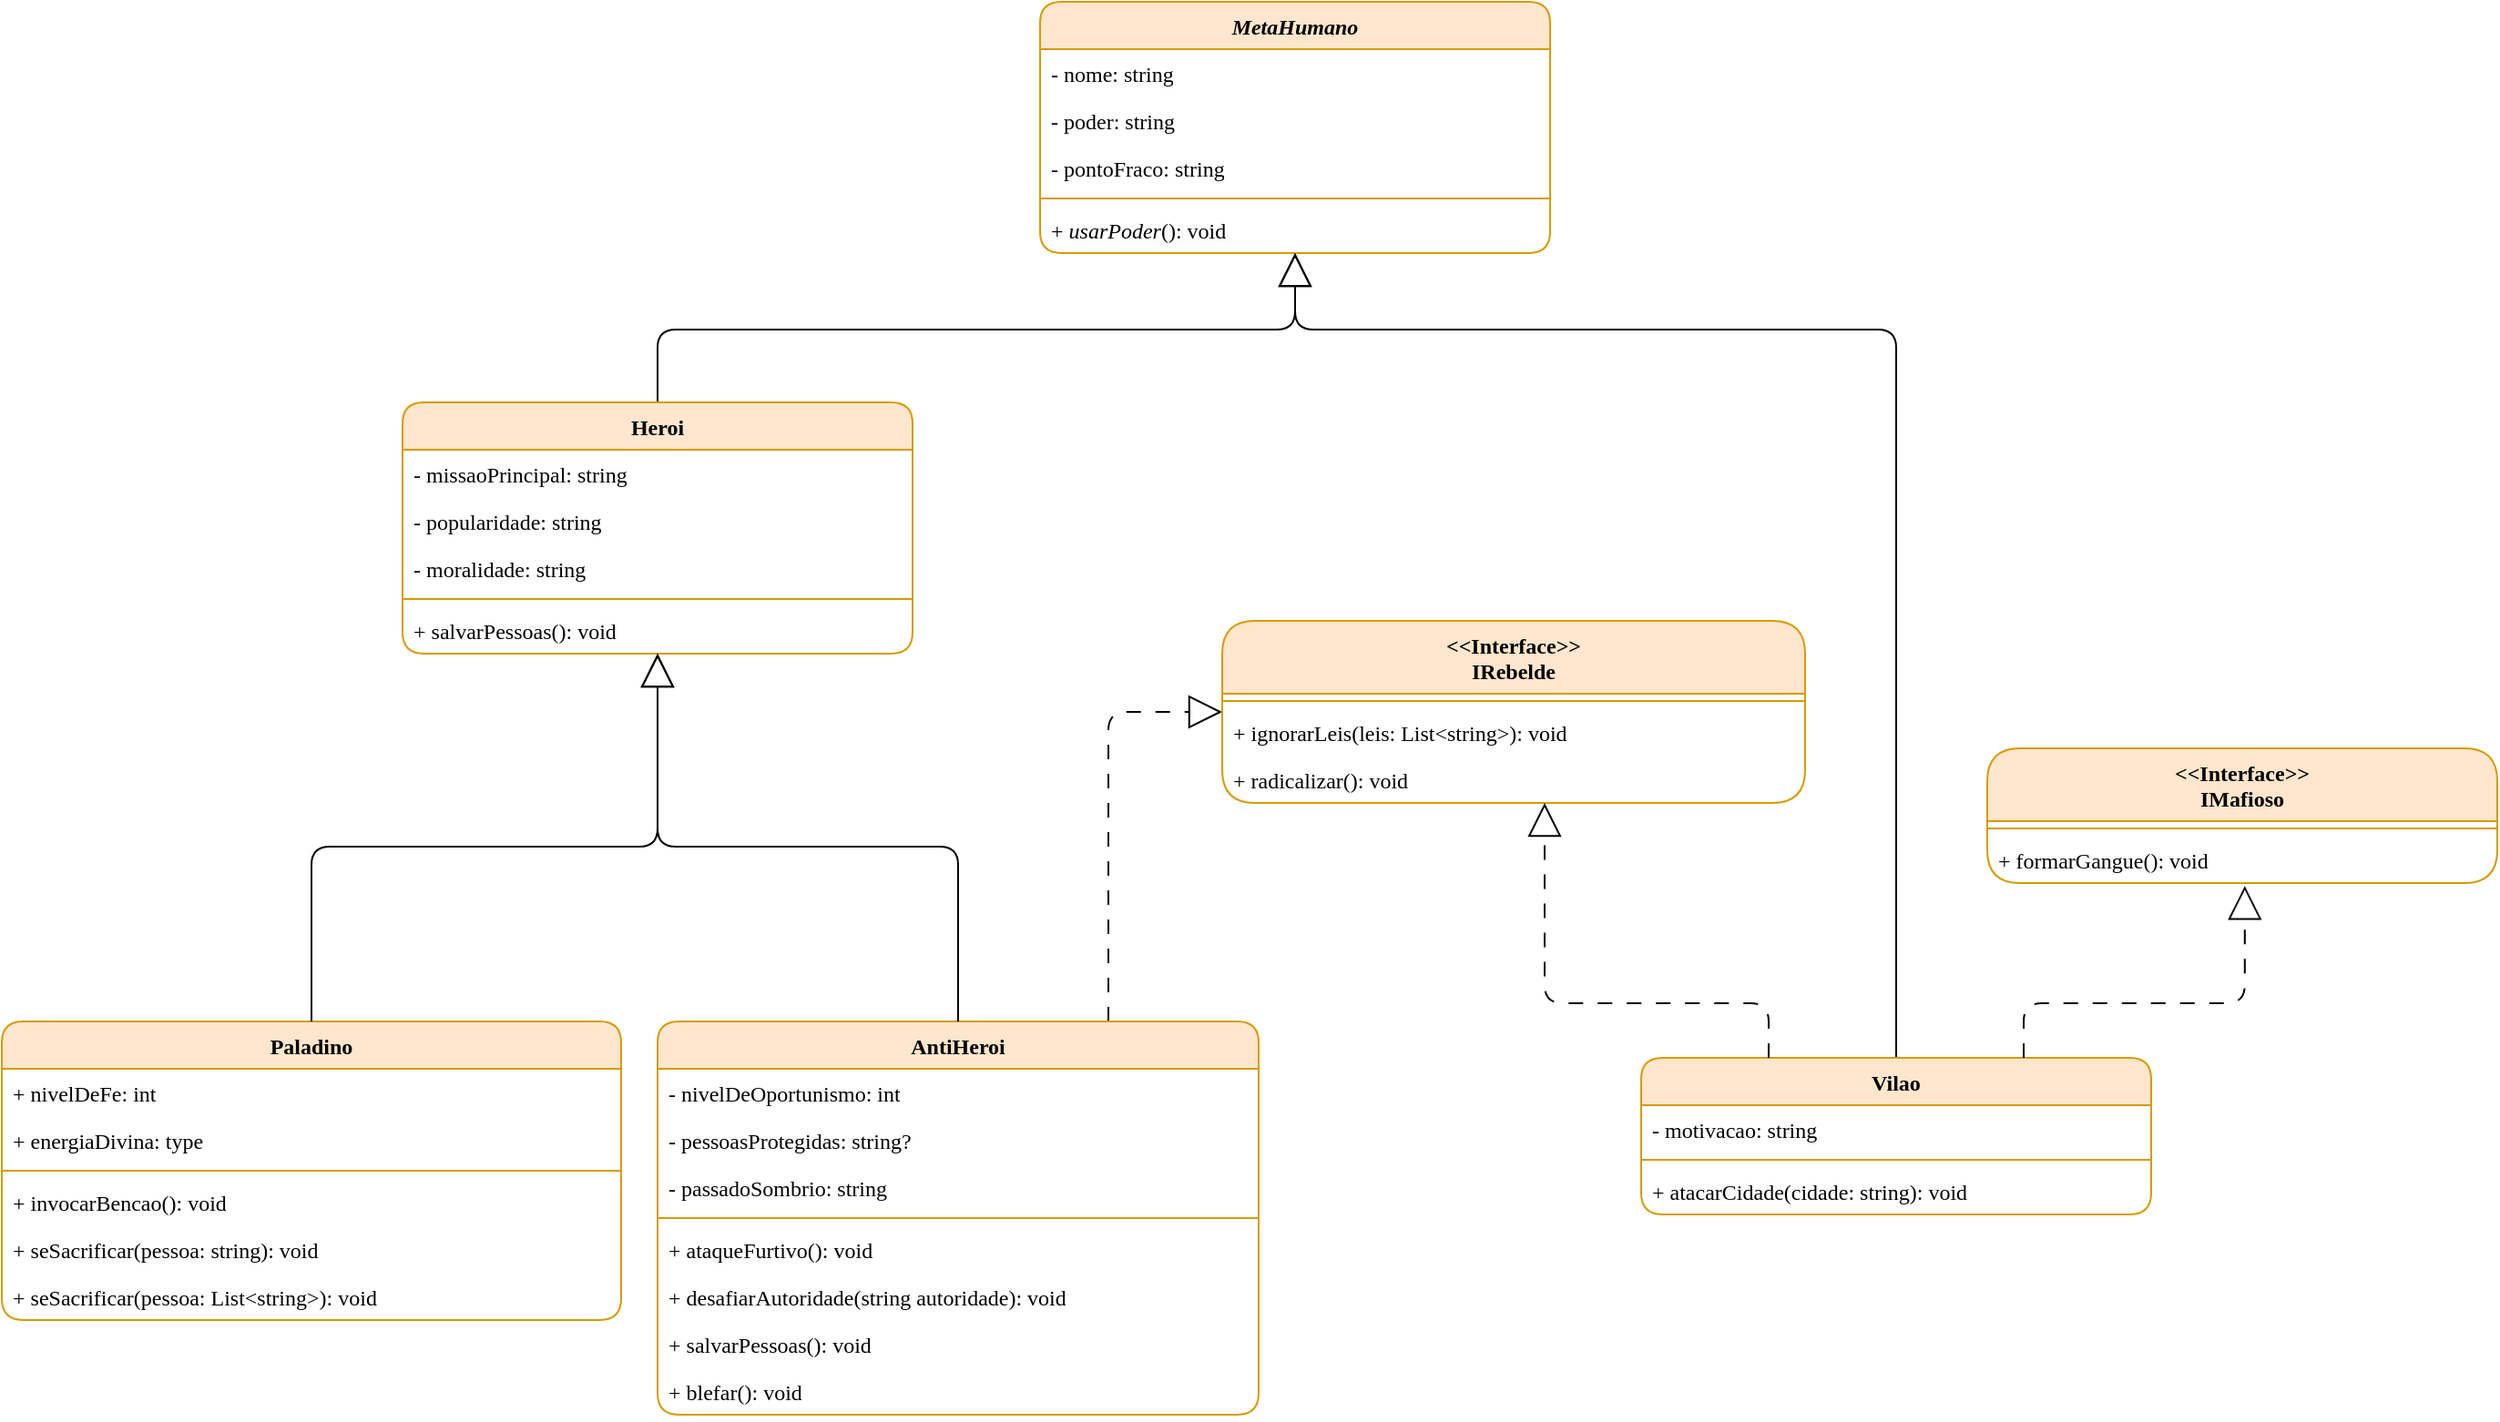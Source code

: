 <mxfile version="25.0.3">
  <diagram name="Página-1" id="rH260KhxORxKlfgi8wXn">
    <mxGraphModel dx="438" dy="766" grid="1" gridSize="10" guides="1" tooltips="1" connect="1" arrows="1" fold="1" page="1" pageScale="1" pageWidth="1654" pageHeight="1169" math="0" shadow="0">
      <root>
        <mxCell id="0" />
        <mxCell id="1" parent="0" />
        <mxCell id="AwHUCQQ7ISnnPtsqhJxW-76" value="&lt;font face=&quot;Cascadia Code&quot;&gt;&lt;i&gt;MetaHumano&lt;/i&gt;&lt;/font&gt;" style="swimlane;fontStyle=1;align=center;verticalAlign=top;childLayout=stackLayout;horizontal=1;startSize=26;horizontalStack=0;resizeParent=1;resizeParentMax=0;resizeLast=0;collapsible=1;marginBottom=0;whiteSpace=wrap;html=1;rounded=1;fillColor=#ffe6cc;strokeColor=#d79b00;" parent="1" vertex="1">
          <mxGeometry x="670" y="100" width="280" height="138" as="geometry" />
        </mxCell>
        <mxCell id="AwHUCQQ7ISnnPtsqhJxW-77" value="&lt;font face=&quot;Cascadia Code&quot;&gt;- nome: string&lt;br&gt;&lt;/font&gt;" style="text;strokeColor=none;fillColor=none;align=left;verticalAlign=top;spacingLeft=4;spacingRight=4;overflow=hidden;rotatable=0;points=[[0,0.5],[1,0.5]];portConstraint=eastwest;whiteSpace=wrap;html=1;" parent="AwHUCQQ7ISnnPtsqhJxW-76" vertex="1">
          <mxGeometry y="26" width="280" height="26" as="geometry" />
        </mxCell>
        <mxCell id="AwHUCQQ7ISnnPtsqhJxW-109" value="&lt;font face=&quot;Cascadia Code&quot;&gt;- poder: string&lt;/font&gt;" style="text;strokeColor=none;fillColor=none;align=left;verticalAlign=top;spacingLeft=4;spacingRight=4;overflow=hidden;rotatable=0;points=[[0,0.5],[1,0.5]];portConstraint=eastwest;whiteSpace=wrap;html=1;" parent="AwHUCQQ7ISnnPtsqhJxW-76" vertex="1">
          <mxGeometry y="52" width="280" height="26" as="geometry" />
        </mxCell>
        <mxCell id="AwHUCQQ7ISnnPtsqhJxW-111" value="&lt;font face=&quot;Cascadia Code&quot;&gt;- pontoFraco: string&lt;/font&gt;" style="text;strokeColor=none;fillColor=none;align=left;verticalAlign=top;spacingLeft=4;spacingRight=4;overflow=hidden;rotatable=0;points=[[0,0.5],[1,0.5]];portConstraint=eastwest;whiteSpace=wrap;html=1;" parent="AwHUCQQ7ISnnPtsqhJxW-76" vertex="1">
          <mxGeometry y="78" width="280" height="26" as="geometry" />
        </mxCell>
        <mxCell id="AwHUCQQ7ISnnPtsqhJxW-78" value="" style="line;strokeWidth=1;fillColor=none;align=left;verticalAlign=middle;spacingTop=-1;spacingLeft=3;spacingRight=3;rotatable=0;labelPosition=right;points=[];portConstraint=eastwest;strokeColor=inherit;" parent="AwHUCQQ7ISnnPtsqhJxW-76" vertex="1">
          <mxGeometry y="104" width="280" height="8" as="geometry" />
        </mxCell>
        <mxCell id="AwHUCQQ7ISnnPtsqhJxW-79" value="&lt;font face=&quot;Cascadia Code&quot;&gt;+ &lt;i&gt;usarPoder&lt;/i&gt;(): void&lt;br&gt;&lt;/font&gt;" style="text;strokeColor=none;fillColor=none;align=left;verticalAlign=top;spacingLeft=4;spacingRight=4;overflow=hidden;rotatable=0;points=[[0,0.5],[1,0.5]];portConstraint=eastwest;whiteSpace=wrap;html=1;" parent="AwHUCQQ7ISnnPtsqhJxW-76" vertex="1">
          <mxGeometry y="112" width="280" height="26" as="geometry" />
        </mxCell>
        <mxCell id="AwHUCQQ7ISnnPtsqhJxW-80" style="edgeStyle=orthogonalEdgeStyle;rounded=1;orthogonalLoop=1;jettySize=auto;html=1;endArrow=block;endFill=0;curved=0;endSize=16;exitX=0.5;exitY=0;exitDx=0;exitDy=0;" parent="1" source="AwHUCQQ7ISnnPtsqhJxW-81" target="AwHUCQQ7ISnnPtsqhJxW-76" edge="1">
          <mxGeometry relative="1" as="geometry">
            <Array as="points">
              <mxPoint x="460" y="280" />
              <mxPoint x="810" y="280" />
            </Array>
          </mxGeometry>
        </mxCell>
        <mxCell id="AwHUCQQ7ISnnPtsqhJxW-81" value="&lt;font face=&quot;Cascadia Code&quot;&gt;Heroi&lt;/font&gt;" style="swimlane;fontStyle=1;align=center;verticalAlign=top;childLayout=stackLayout;horizontal=1;startSize=26;horizontalStack=0;resizeParent=1;resizeParentMax=0;resizeLast=0;collapsible=1;marginBottom=0;whiteSpace=wrap;html=1;rounded=1;fillColor=#ffe6cc;strokeColor=#d79b00;" parent="1" vertex="1">
          <mxGeometry x="320" y="320" width="280" height="138" as="geometry" />
        </mxCell>
        <mxCell id="AwHUCQQ7ISnnPtsqhJxW-82" value="&lt;font face=&quot;Cascadia Code&quot;&gt;- missaoPrincipal: string&lt;/font&gt;" style="text;strokeColor=none;fillColor=none;align=left;verticalAlign=top;spacingLeft=4;spacingRight=4;overflow=hidden;rotatable=0;points=[[0,0.5],[1,0.5]];portConstraint=eastwest;whiteSpace=wrap;html=1;" parent="AwHUCQQ7ISnnPtsqhJxW-81" vertex="1">
          <mxGeometry y="26" width="280" height="26" as="geometry" />
        </mxCell>
        <mxCell id="AwHUCQQ7ISnnPtsqhJxW-112" value="&lt;font face=&quot;Cascadia Code&quot;&gt;- popularidade: string&lt;/font&gt;" style="text;strokeColor=none;fillColor=none;align=left;verticalAlign=top;spacingLeft=4;spacingRight=4;overflow=hidden;rotatable=0;points=[[0,0.5],[1,0.5]];portConstraint=eastwest;whiteSpace=wrap;html=1;" parent="AwHUCQQ7ISnnPtsqhJxW-81" vertex="1">
          <mxGeometry y="52" width="280" height="26" as="geometry" />
        </mxCell>
        <mxCell id="AwHUCQQ7ISnnPtsqhJxW-113" value="&lt;font face=&quot;Cascadia Code&quot;&gt;-&amp;nbsp;&lt;/font&gt;&lt;font face=&quot;Cascadia Code&quot;&gt;moralidade&lt;/font&gt;&lt;font face=&quot;Cascadia Code&quot;&gt;: string&lt;/font&gt;" style="text;strokeColor=none;fillColor=none;align=left;verticalAlign=top;spacingLeft=4;spacingRight=4;overflow=hidden;rotatable=0;points=[[0,0.5],[1,0.5]];portConstraint=eastwest;whiteSpace=wrap;html=1;" parent="AwHUCQQ7ISnnPtsqhJxW-81" vertex="1">
          <mxGeometry y="78" width="280" height="26" as="geometry" />
        </mxCell>
        <mxCell id="AwHUCQQ7ISnnPtsqhJxW-83" value="" style="line;strokeWidth=1;fillColor=none;align=left;verticalAlign=middle;spacingTop=-1;spacingLeft=3;spacingRight=3;rotatable=0;labelPosition=right;points=[];portConstraint=eastwest;strokeColor=inherit;" parent="AwHUCQQ7ISnnPtsqhJxW-81" vertex="1">
          <mxGeometry y="104" width="280" height="8" as="geometry" />
        </mxCell>
        <mxCell id="AwHUCQQ7ISnnPtsqhJxW-84" value="&lt;font face=&quot;Cascadia Code&quot;&gt;+ salvarPessoas(): void&lt;br&gt;&lt;/font&gt;" style="text;strokeColor=none;fillColor=none;align=left;verticalAlign=top;spacingLeft=4;spacingRight=4;overflow=hidden;rotatable=0;points=[[0,0.5],[1,0.5]];portConstraint=eastwest;whiteSpace=wrap;html=1;" parent="AwHUCQQ7ISnnPtsqhJxW-81" vertex="1">
          <mxGeometry y="112" width="280" height="26" as="geometry" />
        </mxCell>
        <mxCell id="AwHUCQQ7ISnnPtsqhJxW-85" style="edgeStyle=orthogonalEdgeStyle;rounded=1;orthogonalLoop=1;jettySize=auto;html=1;endArrow=block;endFill=0;endSize=16;curved=0;exitX=0.5;exitY=0;exitDx=0;exitDy=0;" parent="1" source="AwHUCQQ7ISnnPtsqhJxW-86" target="AwHUCQQ7ISnnPtsqhJxW-76" edge="1">
          <mxGeometry relative="1" as="geometry">
            <mxPoint x="1140" y="690" as="sourcePoint" />
            <Array as="points">
              <mxPoint x="1140" y="280" />
              <mxPoint x="810" y="280" />
            </Array>
          </mxGeometry>
        </mxCell>
        <mxCell id="AwHUCQQ7ISnnPtsqhJxW-86" value="&lt;font face=&quot;Cascadia Code&quot;&gt;Vilao&lt;/font&gt;" style="swimlane;fontStyle=1;align=center;verticalAlign=top;childLayout=stackLayout;horizontal=1;startSize=26;horizontalStack=0;resizeParent=1;resizeParentMax=0;resizeLast=0;collapsible=1;marginBottom=0;whiteSpace=wrap;html=1;rounded=1;fillColor=#ffe6cc;strokeColor=#d79b00;" parent="1" vertex="1">
          <mxGeometry x="1000" y="680" width="280" height="86" as="geometry" />
        </mxCell>
        <mxCell id="AwHUCQQ7ISnnPtsqhJxW-87" value="&lt;font face=&quot;Cascadia Code&quot;&gt;- motivacao: string&lt;br&gt;&lt;/font&gt;" style="text;strokeColor=none;fillColor=none;align=left;verticalAlign=top;spacingLeft=4;spacingRight=4;overflow=hidden;rotatable=0;points=[[0,0.5],[1,0.5]];portConstraint=eastwest;whiteSpace=wrap;html=1;" parent="AwHUCQQ7ISnnPtsqhJxW-86" vertex="1">
          <mxGeometry y="26" width="280" height="26" as="geometry" />
        </mxCell>
        <mxCell id="AwHUCQQ7ISnnPtsqhJxW-88" value="" style="line;strokeWidth=1;fillColor=none;align=left;verticalAlign=middle;spacingTop=-1;spacingLeft=3;spacingRight=3;rotatable=0;labelPosition=right;points=[];portConstraint=eastwest;strokeColor=inherit;" parent="AwHUCQQ7ISnnPtsqhJxW-86" vertex="1">
          <mxGeometry y="52" width="280" height="8" as="geometry" />
        </mxCell>
        <mxCell id="AwHUCQQ7ISnnPtsqhJxW-89" value="&lt;font face=&quot;Cascadia Code&quot;&gt;+ atacarCidade(cidade: string): void&lt;br&gt;&lt;/font&gt;" style="text;strokeColor=none;fillColor=none;align=left;verticalAlign=top;spacingLeft=4;spacingRight=4;overflow=hidden;rotatable=0;points=[[0,0.5],[1,0.5]];portConstraint=eastwest;whiteSpace=wrap;html=1;" parent="AwHUCQQ7ISnnPtsqhJxW-86" vertex="1">
          <mxGeometry y="60" width="280" height="26" as="geometry" />
        </mxCell>
        <mxCell id="AwHUCQQ7ISnnPtsqhJxW-90" value="&lt;font face=&quot;Cascadia Code&quot;&gt;Paladino&lt;/font&gt;" style="swimlane;fontStyle=1;align=center;verticalAlign=top;childLayout=stackLayout;horizontal=1;startSize=26;horizontalStack=0;resizeParent=1;resizeParentMax=0;resizeLast=0;collapsible=1;marginBottom=0;whiteSpace=wrap;html=1;rounded=1;fillColor=#ffe6cc;strokeColor=#d79b00;" parent="1" vertex="1">
          <mxGeometry x="100" y="660" width="340" height="164" as="geometry" />
        </mxCell>
        <mxCell id="AwHUCQQ7ISnnPtsqhJxW-91" value="&lt;font&gt;+ nivelDeFe: int&lt;/font&gt;" style="text;strokeColor=none;fillColor=none;align=left;verticalAlign=top;spacingLeft=4;spacingRight=4;overflow=hidden;rotatable=0;points=[[0,0.5],[1,0.5]];portConstraint=eastwest;whiteSpace=wrap;html=1;fontFamily=Cascadia Code;" parent="AwHUCQQ7ISnnPtsqhJxW-90" vertex="1">
          <mxGeometry y="26" width="340" height="26" as="geometry" />
        </mxCell>
        <mxCell id="AwHUCQQ7ISnnPtsqhJxW-115" value="&lt;font&gt;+&amp;nbsp;&lt;/font&gt;energiaDivina&lt;font&gt;: type&lt;/font&gt;" style="text;strokeColor=none;fillColor=none;align=left;verticalAlign=top;spacingLeft=4;spacingRight=4;overflow=hidden;rotatable=0;points=[[0,0.5],[1,0.5]];portConstraint=eastwest;whiteSpace=wrap;html=1;fontFamily=Cascadia Code;" parent="AwHUCQQ7ISnnPtsqhJxW-90" vertex="1">
          <mxGeometry y="52" width="340" height="26" as="geometry" />
        </mxCell>
        <mxCell id="AwHUCQQ7ISnnPtsqhJxW-92" value="" style="line;strokeWidth=1;fillColor=none;align=left;verticalAlign=middle;spacingTop=-1;spacingLeft=3;spacingRight=3;rotatable=0;labelPosition=right;points=[];portConstraint=eastwest;strokeColor=inherit;" parent="AwHUCQQ7ISnnPtsqhJxW-90" vertex="1">
          <mxGeometry y="78" width="340" height="8" as="geometry" />
        </mxCell>
        <mxCell id="AwHUCQQ7ISnnPtsqhJxW-93" value="&lt;font face=&quot;Cascadia Code&quot;&gt;+&lt;/font&gt;&lt;font face=&quot;Cascadia Code&quot;&gt;&amp;nbsp;invocarBencao&lt;/font&gt;&lt;font face=&quot;Cascadia Code&quot;&gt;(): void&lt;br&gt;&lt;/font&gt;" style="text;strokeColor=none;fillColor=none;align=left;verticalAlign=top;spacingLeft=4;spacingRight=4;overflow=hidden;rotatable=0;points=[[0,0.5],[1,0.5]];portConstraint=eastwest;whiteSpace=wrap;html=1;" parent="AwHUCQQ7ISnnPtsqhJxW-90" vertex="1">
          <mxGeometry y="86" width="340" height="26" as="geometry" />
        </mxCell>
        <mxCell id="AwHUCQQ7ISnnPtsqhJxW-116" value="&lt;font face=&quot;Cascadia Code&quot;&gt;+&lt;/font&gt;&lt;font face=&quot;Cascadia Code&quot;&gt; &lt;/font&gt;&lt;font face=&quot;Cascadia Code&quot;&gt;seSacrificar&lt;/font&gt;&lt;font face=&quot;Cascadia Code&quot;&gt;(pessoa: string): void&lt;br&gt;&lt;/font&gt;" style="text;strokeColor=none;fillColor=none;align=left;verticalAlign=top;spacingLeft=4;spacingRight=4;overflow=hidden;rotatable=0;points=[[0,0.5],[1,0.5]];portConstraint=eastwest;whiteSpace=wrap;html=1;" parent="AwHUCQQ7ISnnPtsqhJxW-90" vertex="1">
          <mxGeometry y="112" width="340" height="26" as="geometry" />
        </mxCell>
        <mxCell id="gB09e1aysd8d-Q8_zVm9-2" value="&lt;font face=&quot;Cascadia Code&quot;&gt;+&lt;/font&gt;&lt;font face=&quot;Cascadia Code&quot;&gt; &lt;/font&gt;&lt;font face=&quot;Cascadia Code&quot;&gt;seSacrificar&lt;/font&gt;&lt;font face=&quot;Cascadia Code&quot;&gt;(pessoa: List&amp;lt;string&amp;gt;): void&lt;br&gt;&lt;/font&gt;" style="text;strokeColor=none;fillColor=none;align=left;verticalAlign=top;spacingLeft=4;spacingRight=4;overflow=hidden;rotatable=0;points=[[0,0.5],[1,0.5]];portConstraint=eastwest;whiteSpace=wrap;html=1;" vertex="1" parent="AwHUCQQ7ISnnPtsqhJxW-90">
          <mxGeometry y="138" width="340" height="26" as="geometry" />
        </mxCell>
        <mxCell id="AwHUCQQ7ISnnPtsqhJxW-94" style="edgeStyle=orthogonalEdgeStyle;rounded=1;orthogonalLoop=1;jettySize=auto;html=1;entryX=0;entryY=0.5;entryDx=0;entryDy=0;curved=0;exitX=0.75;exitY=0;exitDx=0;exitDy=0;endArrow=block;endFill=0;endSize=16;dashed=1;dashPattern=8 8;" parent="1" source="AwHUCQQ7ISnnPtsqhJxW-95" target="AwHUCQQ7ISnnPtsqhJxW-101" edge="1">
          <mxGeometry relative="1" as="geometry" />
        </mxCell>
        <mxCell id="AwHUCQQ7ISnnPtsqhJxW-95" value="&lt;font face=&quot;Cascadia Code&quot;&gt;AntiHeroi&lt;/font&gt;" style="swimlane;fontStyle=1;align=center;verticalAlign=top;childLayout=stackLayout;horizontal=1;startSize=26;horizontalStack=0;resizeParent=1;resizeParentMax=0;resizeLast=0;collapsible=1;marginBottom=0;whiteSpace=wrap;html=1;rounded=1;fillColor=#ffe6cc;strokeColor=#d79b00;" parent="1" vertex="1">
          <mxGeometry x="460" y="660" width="330" height="216" as="geometry" />
        </mxCell>
        <mxCell id="AwHUCQQ7ISnnPtsqhJxW-96" value="&lt;font face=&quot;Cascadia Code&quot;&gt;- nivelDeOportunismo: int&lt;/font&gt;" style="text;strokeColor=none;fillColor=none;align=left;verticalAlign=top;spacingLeft=4;spacingRight=4;overflow=hidden;rotatable=0;points=[[0,0.5],[1,0.5]];portConstraint=eastwest;whiteSpace=wrap;html=1;" parent="AwHUCQQ7ISnnPtsqhJxW-95" vertex="1">
          <mxGeometry y="26" width="330" height="26" as="geometry" />
        </mxCell>
        <mxCell id="gB09e1aysd8d-Q8_zVm9-1" value="&lt;font face=&quot;Cascadia Code&quot;&gt;- pessoasProtegidas&lt;/font&gt;&lt;font face=&quot;Cascadia Code&quot;&gt;: string?&lt;br&gt;&lt;/font&gt;" style="text;strokeColor=none;fillColor=none;align=left;verticalAlign=top;spacingLeft=4;spacingRight=4;overflow=hidden;rotatable=0;points=[[0,0.5],[1,0.5]];portConstraint=eastwest;whiteSpace=wrap;html=1;" vertex="1" parent="AwHUCQQ7ISnnPtsqhJxW-95">
          <mxGeometry y="52" width="330" height="26" as="geometry" />
        </mxCell>
        <mxCell id="AwHUCQQ7ISnnPtsqhJxW-114" value="&lt;font face=&quot;Cascadia Code&quot;&gt;- &lt;/font&gt;&lt;font face=&quot;Cascadia Code&quot;&gt;passadoSombrio&lt;/font&gt;&lt;font face=&quot;Cascadia Code&quot;&gt;: string&lt;br&gt;&lt;/font&gt;" style="text;strokeColor=none;fillColor=none;align=left;verticalAlign=top;spacingLeft=4;spacingRight=4;overflow=hidden;rotatable=0;points=[[0,0.5],[1,0.5]];portConstraint=eastwest;whiteSpace=wrap;html=1;" parent="AwHUCQQ7ISnnPtsqhJxW-95" vertex="1">
          <mxGeometry y="78" width="330" height="26" as="geometry" />
        </mxCell>
        <mxCell id="AwHUCQQ7ISnnPtsqhJxW-97" value="" style="line;strokeWidth=1;fillColor=none;align=left;verticalAlign=middle;spacingTop=-1;spacingLeft=3;spacingRight=3;rotatable=0;labelPosition=right;points=[];portConstraint=eastwest;strokeColor=inherit;" parent="AwHUCQQ7ISnnPtsqhJxW-95" vertex="1">
          <mxGeometry y="104" width="330" height="8" as="geometry" />
        </mxCell>
        <mxCell id="AwHUCQQ7ISnnPtsqhJxW-98" value="&lt;font face=&quot;Cascadia Code&quot;&gt;+ ataqueFurtivo(): void&lt;br&gt;&lt;/font&gt;" style="text;strokeColor=none;fillColor=none;align=left;verticalAlign=top;spacingLeft=4;spacingRight=4;overflow=hidden;rotatable=0;points=[[0,0.5],[1,0.5]];portConstraint=eastwest;whiteSpace=wrap;html=1;" parent="AwHUCQQ7ISnnPtsqhJxW-95" vertex="1">
          <mxGeometry y="112" width="330" height="26" as="geometry" />
        </mxCell>
        <mxCell id="AwHUCQQ7ISnnPtsqhJxW-117" value="&lt;font face=&quot;Cascadia Code&quot;&gt;+&amp;nbsp;&lt;/font&gt;&lt;font face=&quot;Cascadia Code&quot;&gt;desafiarAutoridade&lt;/font&gt;&lt;font face=&quot;Cascadia Code&quot;&gt;(string autoridade): void&lt;br&gt;&lt;/font&gt;" style="text;strokeColor=none;fillColor=none;align=left;verticalAlign=top;spacingLeft=4;spacingRight=4;overflow=hidden;rotatable=0;points=[[0,0.5],[1,0.5]];portConstraint=eastwest;whiteSpace=wrap;html=1;" parent="AwHUCQQ7ISnnPtsqhJxW-95" vertex="1">
          <mxGeometry y="138" width="330" height="26" as="geometry" />
        </mxCell>
        <mxCell id="AwHUCQQ7ISnnPtsqhJxW-119" value="&lt;font face=&quot;Cascadia Code&quot;&gt;+ salvarPessoas&lt;/font&gt;&lt;font face=&quot;Cascadia Code&quot;&gt;(): void&lt;br&gt;&lt;/font&gt;" style="text;strokeColor=none;fillColor=none;align=left;verticalAlign=top;spacingLeft=4;spacingRight=4;overflow=hidden;rotatable=0;points=[[0,0.5],[1,0.5]];portConstraint=eastwest;whiteSpace=wrap;html=1;" parent="AwHUCQQ7ISnnPtsqhJxW-95" vertex="1">
          <mxGeometry y="164" width="330" height="26" as="geometry" />
        </mxCell>
        <mxCell id="AwHUCQQ7ISnnPtsqhJxW-118" value="&lt;font face=&quot;Cascadia Code&quot;&gt;+ blefar&lt;/font&gt;&lt;font face=&quot;Cascadia Code&quot;&gt;(): void&lt;br&gt;&lt;/font&gt;" style="text;strokeColor=none;fillColor=none;align=left;verticalAlign=top;spacingLeft=4;spacingRight=4;overflow=hidden;rotatable=0;points=[[0,0.5],[1,0.5]];portConstraint=eastwest;whiteSpace=wrap;html=1;" parent="AwHUCQQ7ISnnPtsqhJxW-95" vertex="1">
          <mxGeometry y="190" width="330" height="26" as="geometry" />
        </mxCell>
        <mxCell id="AwHUCQQ7ISnnPtsqhJxW-99" style="edgeStyle=orthogonalEdgeStyle;rounded=1;orthogonalLoop=1;jettySize=auto;html=1;endArrow=block;endFill=0;curved=0;endSize=16;exitX=0.5;exitY=0;exitDx=0;exitDy=0;" parent="1" source="AwHUCQQ7ISnnPtsqhJxW-90" target="AwHUCQQ7ISnnPtsqhJxW-81" edge="1">
          <mxGeometry relative="1" as="geometry">
            <mxPoint x="210" y="694" as="sourcePoint" />
            <mxPoint x="480" y="560" as="targetPoint" />
          </mxGeometry>
        </mxCell>
        <mxCell id="AwHUCQQ7ISnnPtsqhJxW-100" style="edgeStyle=orthogonalEdgeStyle;rounded=1;orthogonalLoop=1;jettySize=auto;html=1;endArrow=block;endFill=0;curved=0;endSize=16;exitX=0.5;exitY=0;exitDx=0;exitDy=0;" parent="1" source="AwHUCQQ7ISnnPtsqhJxW-95" target="AwHUCQQ7ISnnPtsqhJxW-81" edge="1">
          <mxGeometry relative="1" as="geometry">
            <mxPoint x="330" y="520" as="sourcePoint" />
            <mxPoint x="510" y="416" as="targetPoint" />
          </mxGeometry>
        </mxCell>
        <mxCell id="AwHUCQQ7ISnnPtsqhJxW-101" value="&lt;div&gt;&lt;font face=&quot;Cascadia Code&quot;&gt;&amp;lt;&amp;lt;Interface&amp;gt;&amp;gt;&lt;/font&gt;&lt;/div&gt;&lt;div&gt;&lt;font face=&quot;Cascadia Code&quot;&gt;IRebelde&lt;/font&gt;&lt;/div&gt;" style="swimlane;fontStyle=1;align=center;verticalAlign=top;childLayout=stackLayout;horizontal=1;startSize=40;horizontalStack=0;resizeParent=1;resizeParentMax=0;resizeLast=0;collapsible=1;marginBottom=0;whiteSpace=wrap;html=1;rounded=1;fillColor=#ffe6cc;strokeColor=#d79b00;" parent="1" vertex="1">
          <mxGeometry x="770" y="440" width="320" height="100" as="geometry" />
        </mxCell>
        <mxCell id="AwHUCQQ7ISnnPtsqhJxW-102" value="" style="line;strokeWidth=1;fillColor=none;align=left;verticalAlign=middle;spacingTop=-1;spacingLeft=3;spacingRight=3;rotatable=0;labelPosition=right;points=[];portConstraint=eastwest;strokeColor=inherit;" parent="AwHUCQQ7ISnnPtsqhJxW-101" vertex="1">
          <mxGeometry y="40" width="320" height="8" as="geometry" />
        </mxCell>
        <mxCell id="AwHUCQQ7ISnnPtsqhJxW-103" value="&lt;font face=&quot;Cascadia Code&quot;&gt;+ ignorarLeis(leis: List&amp;lt;string&amp;gt;): void&lt;/font&gt;" style="text;strokeColor=none;fillColor=none;align=left;verticalAlign=top;spacingLeft=4;spacingRight=4;overflow=hidden;rotatable=0;points=[[0,0.5],[1,0.5]];portConstraint=eastwest;whiteSpace=wrap;html=1;" parent="AwHUCQQ7ISnnPtsqhJxW-101" vertex="1">
          <mxGeometry y="48" width="320" height="26" as="geometry" />
        </mxCell>
        <mxCell id="AwHUCQQ7ISnnPtsqhJxW-110" value="&lt;font face=&quot;Cascadia Code&quot;&gt;+ radicalizar(): void&lt;/font&gt;" style="text;strokeColor=none;fillColor=none;align=left;verticalAlign=top;spacingLeft=4;spacingRight=4;overflow=hidden;rotatable=0;points=[[0,0.5],[1,0.5]];portConstraint=eastwest;whiteSpace=wrap;html=1;" parent="AwHUCQQ7ISnnPtsqhJxW-101" vertex="1">
          <mxGeometry y="74" width="320" height="26" as="geometry" />
        </mxCell>
        <mxCell id="AwHUCQQ7ISnnPtsqhJxW-104" value="&lt;div&gt;&lt;font face=&quot;Cascadia Code&quot;&gt;&amp;lt;&amp;lt;Interface&amp;gt;&amp;gt;&lt;/font&gt;&lt;/div&gt;&lt;div&gt;&lt;font face=&quot;Cascadia Code&quot;&gt;IMafioso&lt;/font&gt;&lt;/div&gt;" style="swimlane;fontStyle=1;align=center;verticalAlign=top;childLayout=stackLayout;horizontal=1;startSize=40;horizontalStack=0;resizeParent=1;resizeParentMax=0;resizeLast=0;collapsible=1;marginBottom=0;whiteSpace=wrap;html=1;rounded=1;fillColor=#ffe6cc;strokeColor=#d79b00;" parent="1" vertex="1">
          <mxGeometry x="1190" y="510" width="280" height="74" as="geometry" />
        </mxCell>
        <mxCell id="AwHUCQQ7ISnnPtsqhJxW-105" value="" style="line;strokeWidth=1;fillColor=none;align=left;verticalAlign=middle;spacingTop=-1;spacingLeft=3;spacingRight=3;rotatable=0;labelPosition=right;points=[];portConstraint=eastwest;strokeColor=inherit;" parent="AwHUCQQ7ISnnPtsqhJxW-104" vertex="1">
          <mxGeometry y="40" width="280" height="8" as="geometry" />
        </mxCell>
        <mxCell id="AwHUCQQ7ISnnPtsqhJxW-106" value="&lt;font face=&quot;Cascadia Code&quot;&gt;+ formarGangue(): void&lt;/font&gt;" style="text;strokeColor=none;fillColor=none;align=left;verticalAlign=top;spacingLeft=4;spacingRight=4;overflow=hidden;rotatable=0;points=[[0,0.5],[1,0.5]];portConstraint=eastwest;whiteSpace=wrap;html=1;" parent="AwHUCQQ7ISnnPtsqhJxW-104" vertex="1">
          <mxGeometry y="48" width="280" height="26" as="geometry" />
        </mxCell>
        <mxCell id="AwHUCQQ7ISnnPtsqhJxW-107" style="edgeStyle=orthogonalEdgeStyle;rounded=1;orthogonalLoop=1;jettySize=auto;html=1;endArrow=block;endFill=0;endSize=16;curved=0;dashed=1;dashPattern=8 8;exitX=0.25;exitY=0;exitDx=0;exitDy=0;" parent="1" source="AwHUCQQ7ISnnPtsqhJxW-86" target="AwHUCQQ7ISnnPtsqhJxW-101" edge="1">
          <mxGeometry relative="1" as="geometry">
            <mxPoint x="1140" y="470" as="sourcePoint" />
            <mxPoint x="960" y="196" as="targetPoint" />
            <Array as="points">
              <mxPoint x="1070" y="650" />
              <mxPoint x="947" y="650" />
            </Array>
          </mxGeometry>
        </mxCell>
        <mxCell id="AwHUCQQ7ISnnPtsqhJxW-108" style="edgeStyle=orthogonalEdgeStyle;rounded=1;orthogonalLoop=1;jettySize=auto;html=1;endArrow=block;endFill=0;endSize=16;curved=0;dashed=1;dashPattern=8 8;entryX=0.505;entryY=1.061;entryDx=0;entryDy=0;entryPerimeter=0;exitX=0.75;exitY=0;exitDx=0;exitDy=0;" parent="1" source="AwHUCQQ7ISnnPtsqhJxW-86" target="AwHUCQQ7ISnnPtsqhJxW-106" edge="1">
          <mxGeometry relative="1" as="geometry">
            <mxPoint x="1220" y="330" as="sourcePoint" />
            <mxPoint x="1340" y="620" as="targetPoint" />
            <Array as="points">
              <mxPoint x="1210" y="650" />
              <mxPoint x="1331" y="650" />
            </Array>
          </mxGeometry>
        </mxCell>
      </root>
    </mxGraphModel>
  </diagram>
</mxfile>
